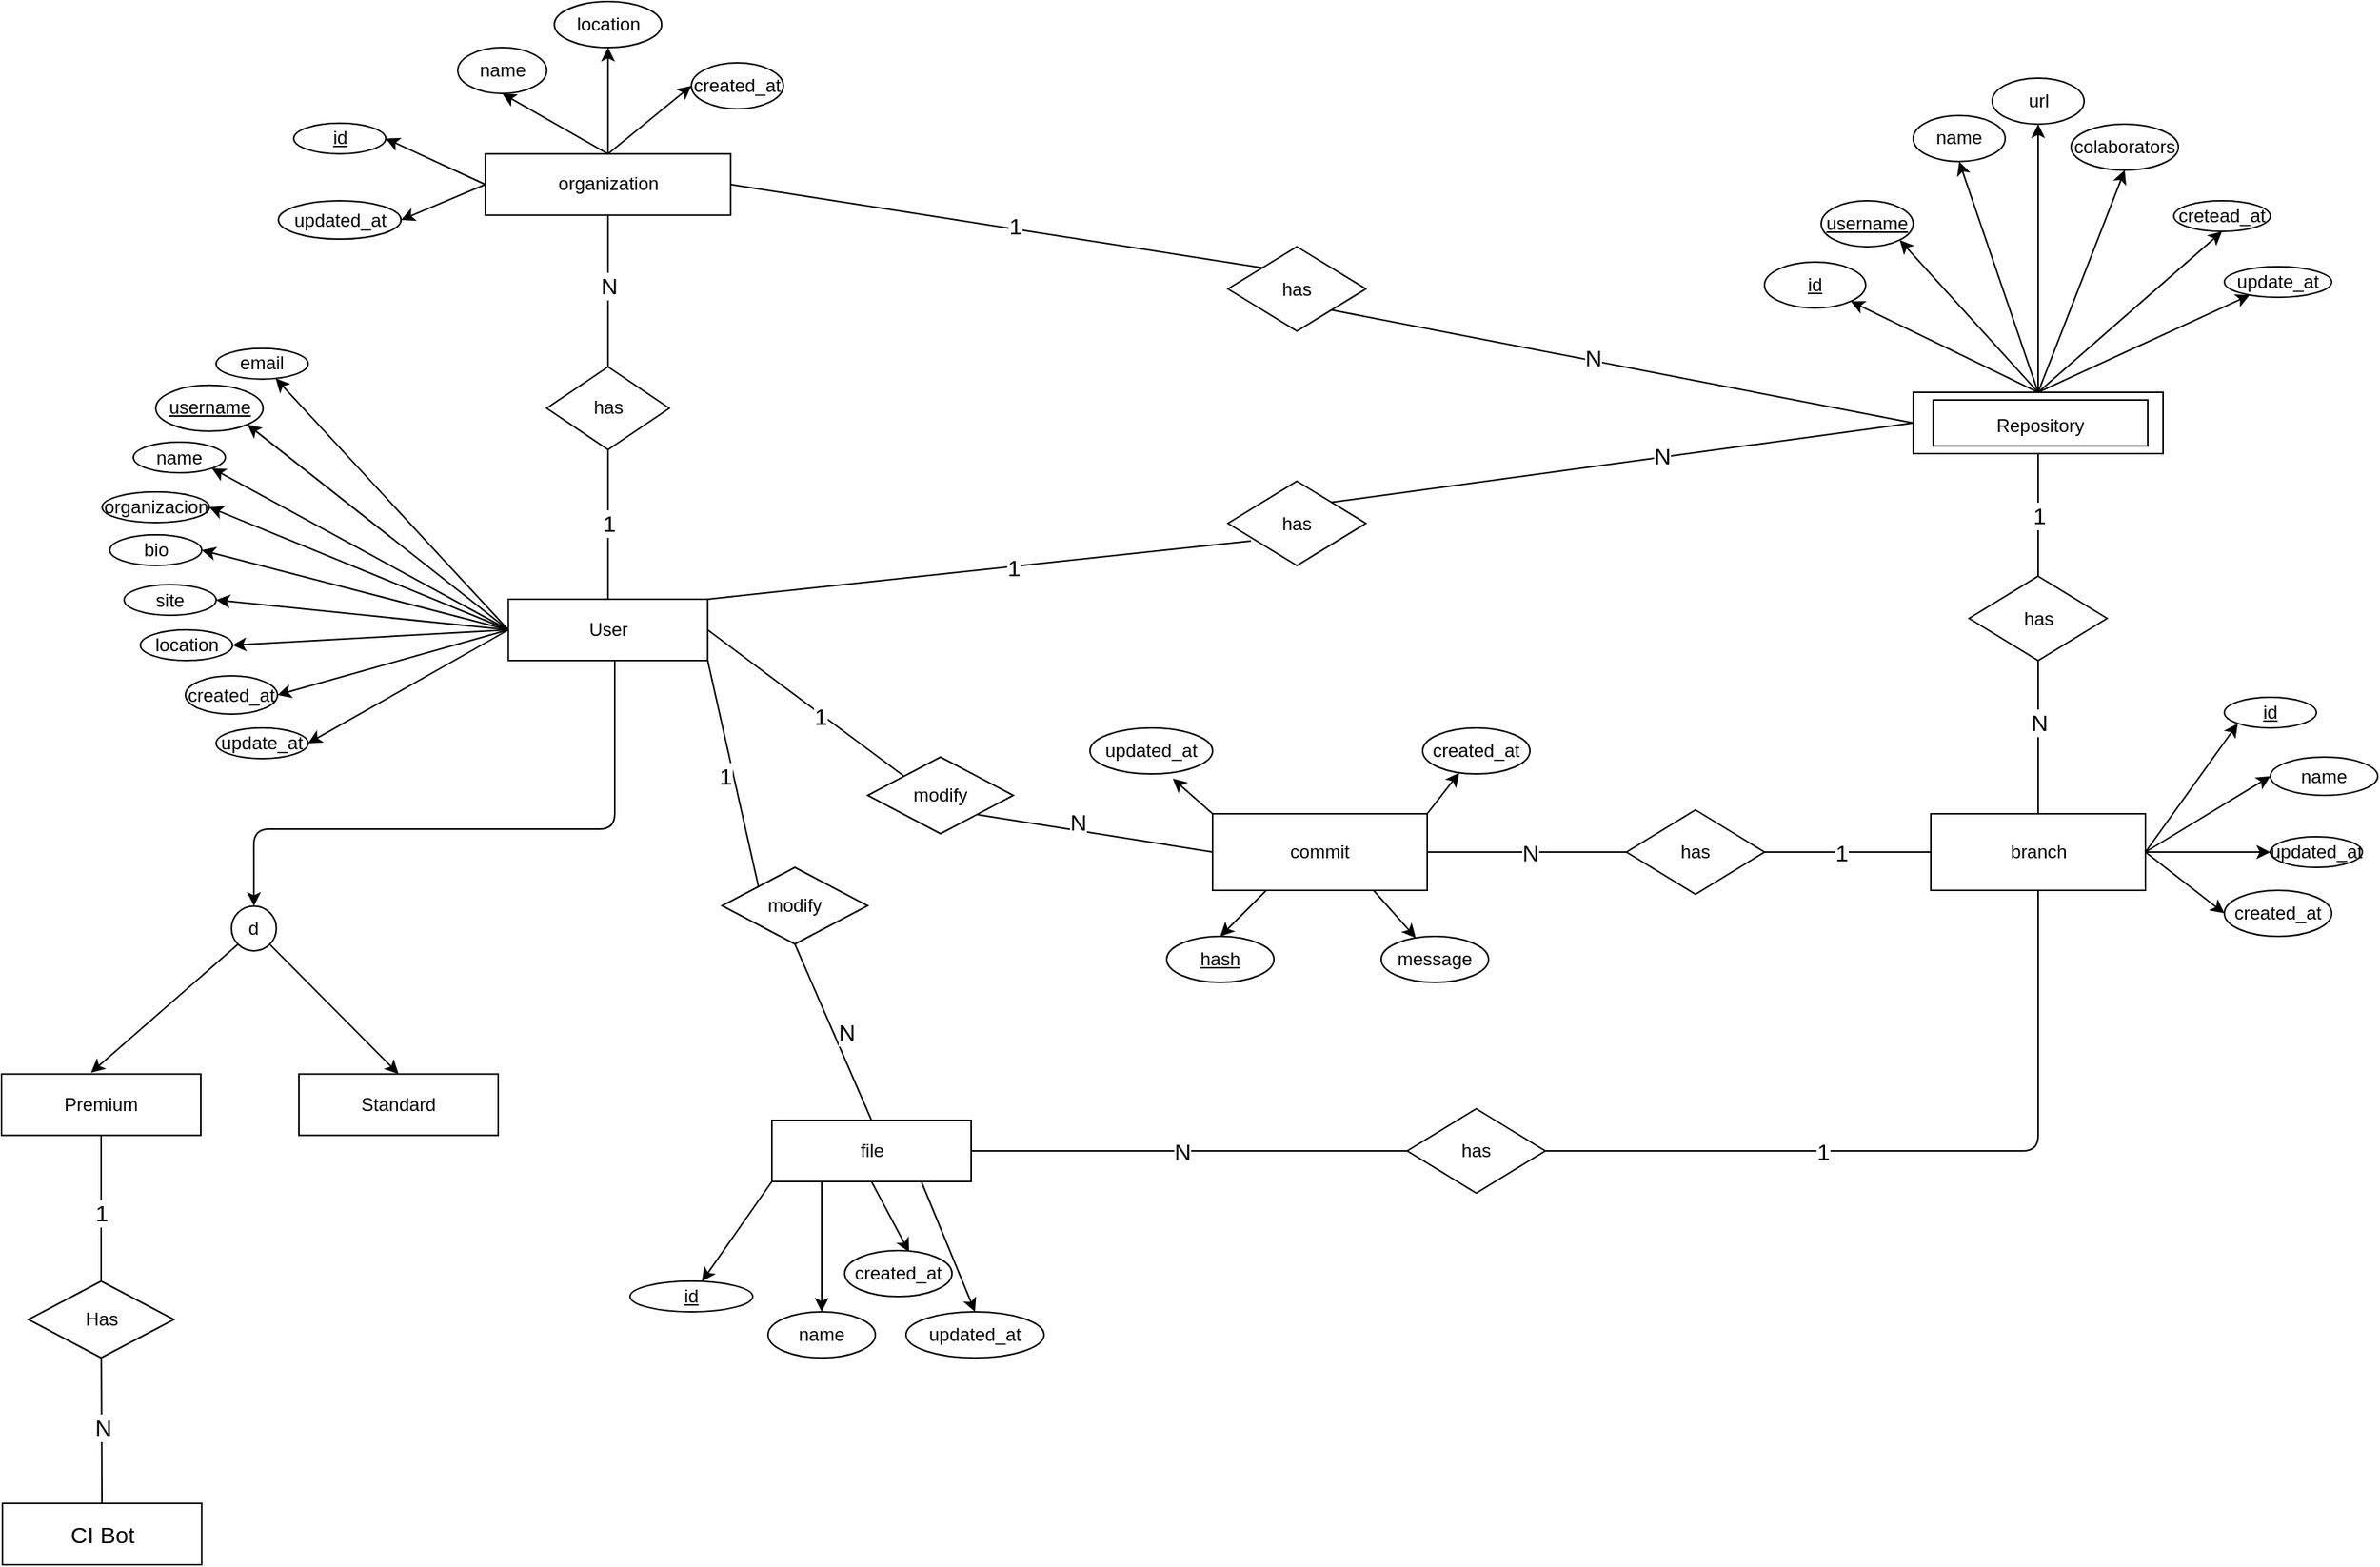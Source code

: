 <mxfile version="14.7.7" type="github">
  <diagram id="TYsEaEMNFWNOag3v1iif" name="Page-1">
    <mxGraphModel dx="2249" dy="811" grid="1" gridSize="10" guides="1" tooltips="1" connect="1" arrows="1" fold="1" page="1" pageScale="1" pageWidth="827" pageHeight="1169" math="0" shadow="0">
      <root>
        <mxCell id="0" />
        <mxCell id="1" parent="0" />
        <mxCell id="ldGf9XZsLyRZcBgSeUy8-18" style="edgeStyle=none;rounded=0;orthogonalLoop=1;jettySize=auto;html=1;exitX=0;exitY=0.5;exitDx=0;exitDy=0;entryX=1;entryY=1;entryDx=0;entryDy=0;" parent="1" source="ldGf9XZsLyRZcBgSeUy8-1" target="ldGf9XZsLyRZcBgSeUy8-11" edge="1">
          <mxGeometry relative="1" as="geometry" />
        </mxCell>
        <mxCell id="ldGf9XZsLyRZcBgSeUy8-19" style="edgeStyle=none;rounded=0;orthogonalLoop=1;jettySize=auto;html=1;exitX=0;exitY=0.5;exitDx=0;exitDy=0;entryX=1;entryY=0.5;entryDx=0;entryDy=0;" parent="1" source="ldGf9XZsLyRZcBgSeUy8-1" target="ldGf9XZsLyRZcBgSeUy8-15" edge="1">
          <mxGeometry relative="1" as="geometry" />
        </mxCell>
        <mxCell id="ldGf9XZsLyRZcBgSeUy8-20" style="edgeStyle=none;rounded=0;orthogonalLoop=1;jettySize=auto;html=1;exitX=0;exitY=0.5;exitDx=0;exitDy=0;entryX=1;entryY=0.5;entryDx=0;entryDy=0;" parent="1" source="ldGf9XZsLyRZcBgSeUy8-1" target="ldGf9XZsLyRZcBgSeUy8-13" edge="1">
          <mxGeometry relative="1" as="geometry" />
        </mxCell>
        <mxCell id="ldGf9XZsLyRZcBgSeUy8-21" style="edgeStyle=none;rounded=0;orthogonalLoop=1;jettySize=auto;html=1;exitX=0;exitY=0.5;exitDx=0;exitDy=0;entryX=1;entryY=0.5;entryDx=0;entryDy=0;" parent="1" source="ldGf9XZsLyRZcBgSeUy8-1" target="ldGf9XZsLyRZcBgSeUy8-10" edge="1">
          <mxGeometry relative="1" as="geometry">
            <mxPoint x="380.62" y="459" as="targetPoint" />
          </mxGeometry>
        </mxCell>
        <mxCell id="ldGf9XZsLyRZcBgSeUy8-22" style="edgeStyle=none;rounded=0;orthogonalLoop=1;jettySize=auto;html=1;exitX=0;exitY=0.5;exitDx=0;exitDy=0;entryX=1;entryY=0.5;entryDx=0;entryDy=0;" parent="1" source="ldGf9XZsLyRZcBgSeUy8-1" target="ldGf9XZsLyRZcBgSeUy8-16" edge="1">
          <mxGeometry relative="1" as="geometry" />
        </mxCell>
        <mxCell id="ldGf9XZsLyRZcBgSeUy8-30" style="edgeStyle=none;rounded=0;orthogonalLoop=1;jettySize=auto;html=1;exitX=0;exitY=0.5;exitDx=0;exitDy=0;" parent="1" source="ldGf9XZsLyRZcBgSeUy8-1" target="ldGf9XZsLyRZcBgSeUy8-12" edge="1">
          <mxGeometry relative="1" as="geometry" />
        </mxCell>
        <mxCell id="ldGf9XZsLyRZcBgSeUy8-31" style="edgeStyle=none;rounded=0;orthogonalLoop=1;jettySize=auto;html=1;exitX=0;exitY=0.5;exitDx=0;exitDy=0;entryX=1;entryY=0.5;entryDx=0;entryDy=0;" parent="1" source="ldGf9XZsLyRZcBgSeUy8-1" target="ldGf9XZsLyRZcBgSeUy8-14" edge="1">
          <mxGeometry relative="1" as="geometry" />
        </mxCell>
        <mxCell id="ldGf9XZsLyRZcBgSeUy8-32" style="edgeStyle=none;rounded=0;orthogonalLoop=1;jettySize=auto;html=1;exitX=0;exitY=0.5;exitDx=0;exitDy=0;entryX=1;entryY=0.5;entryDx=0;entryDy=0;" parent="1" source="ldGf9XZsLyRZcBgSeUy8-1" target="ldGf9XZsLyRZcBgSeUy8-17" edge="1">
          <mxGeometry relative="1" as="geometry" />
        </mxCell>
        <mxCell id="Y7WxunnAGhrs0RHYik_--10" style="rounded=0;orthogonalLoop=1;jettySize=auto;html=1;exitX=0;exitY=0.5;exitDx=0;exitDy=0;entryX=1;entryY=1;entryDx=0;entryDy=0;" parent="1" source="ldGf9XZsLyRZcBgSeUy8-1" target="ldGf9XZsLyRZcBgSeUy8-2" edge="1">
          <mxGeometry relative="1" as="geometry" />
        </mxCell>
        <mxCell id="EZ2-l9n4eVcmhHuR-73A-8" style="edgeStyle=orthogonalEdgeStyle;rounded=1;orthogonalLoop=1;jettySize=auto;html=1;entryX=0.5;entryY=0;entryDx=0;entryDy=0;" edge="1" parent="1" source="ldGf9XZsLyRZcBgSeUy8-1" target="EZ2-l9n4eVcmhHuR-73A-7">
          <mxGeometry relative="1" as="geometry">
            <Array as="points">
              <mxPoint x="160" y="550" />
              <mxPoint x="-75" y="550" />
            </Array>
          </mxGeometry>
        </mxCell>
        <mxCell id="ldGf9XZsLyRZcBgSeUy8-1" value="User" style="whiteSpace=wrap;html=1;align=center;" parent="1" vertex="1">
          <mxGeometry x="90.62" y="400" width="130" height="40" as="geometry" />
        </mxCell>
        <mxCell id="ldGf9XZsLyRZcBgSeUy8-2" value="username" style="ellipse;whiteSpace=wrap;html=1;align=center;fontStyle=4;" parent="1" vertex="1">
          <mxGeometry x="-139.38" y="260.38" width="70" height="30" as="geometry" />
        </mxCell>
        <mxCell id="ldGf9XZsLyRZcBgSeUy8-10" value="site" style="ellipse;whiteSpace=wrap;html=1;align=center;" parent="1" vertex="1">
          <mxGeometry x="-160" y="390.5" width="60" height="20" as="geometry" />
        </mxCell>
        <mxCell id="ldGf9XZsLyRZcBgSeUy8-11" value="name" style="ellipse;whiteSpace=wrap;html=1;align=center;" parent="1" vertex="1">
          <mxGeometry x="-154" y="297.5" width="60" height="20" as="geometry" />
        </mxCell>
        <mxCell id="ldGf9XZsLyRZcBgSeUy8-12" value="email" style="ellipse;whiteSpace=wrap;html=1;align=center;" parent="1" vertex="1">
          <mxGeometry x="-100" y="236.38" width="60" height="20" as="geometry" />
        </mxCell>
        <mxCell id="ldGf9XZsLyRZcBgSeUy8-13" value="bio" style="ellipse;whiteSpace=wrap;html=1;align=center;" parent="1" vertex="1">
          <mxGeometry x="-169.38" y="358" width="60" height="20" as="geometry" />
        </mxCell>
        <mxCell id="ldGf9XZsLyRZcBgSeUy8-14" value="created_at" style="ellipse;whiteSpace=wrap;html=1;align=center;" parent="1" vertex="1">
          <mxGeometry x="-120" y="450" width="60" height="25" as="geometry" />
        </mxCell>
        <mxCell id="ldGf9XZsLyRZcBgSeUy8-15" value="organizacion" style="ellipse;whiteSpace=wrap;html=1;align=center;" parent="1" vertex="1">
          <mxGeometry x="-174.38" y="330" width="70" height="20" as="geometry" />
        </mxCell>
        <mxCell id="ldGf9XZsLyRZcBgSeUy8-16" value="location" style="ellipse;whiteSpace=wrap;html=1;align=center;" parent="1" vertex="1">
          <mxGeometry x="-149.38" y="420" width="60" height="20" as="geometry" />
        </mxCell>
        <mxCell id="ldGf9XZsLyRZcBgSeUy8-17" value="update_at" style="ellipse;whiteSpace=wrap;html=1;align=center;" parent="1" vertex="1">
          <mxGeometry x="-100" y="484" width="60" height="20" as="geometry" />
        </mxCell>
        <mxCell id="EZ2-l9n4eVcmhHuR-73A-34" style="rounded=1;orthogonalLoop=1;jettySize=auto;html=1;entryX=1;entryY=0;entryDx=0;entryDy=0;fontSize=15;startArrow=none;startFill=0;endArrow=none;endFill=0;exitX=0.167;exitY=0.709;exitDx=0;exitDy=0;exitPerimeter=0;" edge="1" parent="1" source="ldGf9XZsLyRZcBgSeUy8-25" target="ldGf9XZsLyRZcBgSeUy8-1">
          <mxGeometry relative="1" as="geometry" />
        </mxCell>
        <mxCell id="EZ2-l9n4eVcmhHuR-73A-48" value="1" style="edgeLabel;html=1;align=center;verticalAlign=middle;resizable=0;points=[];fontSize=15;" vertex="1" connectable="0" parent="EZ2-l9n4eVcmhHuR-73A-34">
          <mxGeometry x="-0.126" relative="1" as="geometry">
            <mxPoint as="offset" />
          </mxGeometry>
        </mxCell>
        <mxCell id="EZ2-l9n4eVcmhHuR-73A-46" style="edgeStyle=none;rounded=1;orthogonalLoop=1;jettySize=auto;html=1;exitX=1;exitY=0;exitDx=0;exitDy=0;entryX=0;entryY=0.5;entryDx=0;entryDy=0;fontSize=15;startArrow=none;startFill=0;endArrow=none;endFill=0;" edge="1" parent="1" source="ldGf9XZsLyRZcBgSeUy8-25" target="ldGf9XZsLyRZcBgSeUy8-41">
          <mxGeometry relative="1" as="geometry" />
        </mxCell>
        <mxCell id="EZ2-l9n4eVcmhHuR-73A-47" value="N" style="edgeLabel;html=1;align=center;verticalAlign=middle;resizable=0;points=[];fontSize=15;" vertex="1" connectable="0" parent="EZ2-l9n4eVcmhHuR-73A-46">
          <mxGeometry x="0.2" y="1" relative="1" as="geometry">
            <mxPoint x="-13" y="1" as="offset" />
          </mxGeometry>
        </mxCell>
        <mxCell id="ldGf9XZsLyRZcBgSeUy8-25" value="has" style="shape=rhombus;perimeter=rhombusPerimeter;whiteSpace=wrap;html=1;align=center;" parent="1" vertex="1">
          <mxGeometry x="560" y="323" width="90" height="55" as="geometry" />
        </mxCell>
        <mxCell id="EZ2-l9n4eVcmhHuR-73A-33" style="rounded=1;orthogonalLoop=1;jettySize=auto;html=1;entryX=1;entryY=1;entryDx=0;entryDy=0;fontSize=15;startArrow=none;startFill=0;endArrow=none;endFill=0;exitX=0;exitY=0;exitDx=0;exitDy=0;" edge="1" parent="1" source="ldGf9XZsLyRZcBgSeUy8-39" target="ldGf9XZsLyRZcBgSeUy8-1">
          <mxGeometry relative="1" as="geometry" />
        </mxCell>
        <mxCell id="EZ2-l9n4eVcmhHuR-73A-57" value="1" style="edgeLabel;html=1;align=center;verticalAlign=middle;resizable=0;points=[];fontSize=15;" vertex="1" connectable="0" parent="EZ2-l9n4eVcmhHuR-73A-33">
          <mxGeometry x="-0.208" relative="1" as="geometry">
            <mxPoint x="-9" y="-14" as="offset" />
          </mxGeometry>
        </mxCell>
        <mxCell id="EZ2-l9n4eVcmhHuR-73A-35" style="edgeStyle=none;rounded=1;orthogonalLoop=1;jettySize=auto;html=1;exitX=1;exitY=1;exitDx=0;exitDy=0;entryX=0;entryY=0.5;entryDx=0;entryDy=0;fontSize=15;startArrow=none;startFill=0;endArrow=none;endFill=0;" edge="1" parent="1" source="EZ2-l9n4eVcmhHuR-73A-64" target="ldGf9XZsLyRZcBgSeUy8-68">
          <mxGeometry relative="1" as="geometry" />
        </mxCell>
        <mxCell id="EZ2-l9n4eVcmhHuR-73A-54" value="N" style="edgeLabel;html=1;align=center;verticalAlign=middle;resizable=0;points=[];fontSize=15;" vertex="1" connectable="0" parent="EZ2-l9n4eVcmhHuR-73A-35">
          <mxGeometry x="0.257" y="-1" relative="1" as="geometry">
            <mxPoint x="-31" y="-12" as="offset" />
          </mxGeometry>
        </mxCell>
        <mxCell id="ldGf9XZsLyRZcBgSeUy8-39" value="modify" style="shape=rhombus;perimeter=rhombusPerimeter;whiteSpace=wrap;html=1;align=center;" parent="1" vertex="1">
          <mxGeometry x="230" y="575" width="95" height="50" as="geometry" />
        </mxCell>
        <mxCell id="ldGf9XZsLyRZcBgSeUy8-50" style="edgeStyle=none;rounded=0;orthogonalLoop=1;jettySize=auto;html=1;entryX=1;entryY=1;entryDx=0;entryDy=0;exitX=0.5;exitY=0;exitDx=0;exitDy=0;" parent="1" source="ldGf9XZsLyRZcBgSeUy8-41" target="ldGf9XZsLyRZcBgSeUy8-49" edge="1">
          <mxGeometry relative="1" as="geometry">
            <mxPoint x="1060" y="250" as="sourcePoint" />
            <mxPoint x="917" y="216" as="targetPoint" />
          </mxGeometry>
        </mxCell>
        <mxCell id="ldGf9XZsLyRZcBgSeUy8-51" style="edgeStyle=none;rounded=0;orthogonalLoop=1;jettySize=auto;html=1;exitX=0.5;exitY=0;exitDx=0;exitDy=0;entryX=0.5;entryY=1;entryDx=0;entryDy=0;" parent="1" source="ldGf9XZsLyRZcBgSeUy8-41" target="ldGf9XZsLyRZcBgSeUy8-47" edge="1">
          <mxGeometry relative="1" as="geometry" />
        </mxCell>
        <mxCell id="ldGf9XZsLyRZcBgSeUy8-52" style="edgeStyle=none;rounded=0;orthogonalLoop=1;jettySize=auto;html=1;entryX=0.5;entryY=1;entryDx=0;entryDy=0;exitX=0.5;exitY=0;exitDx=0;exitDy=0;" parent="1" source="ldGf9XZsLyRZcBgSeUy8-41" target="ldGf9XZsLyRZcBgSeUy8-46" edge="1">
          <mxGeometry relative="1" as="geometry">
            <mxPoint x="1070" y="196" as="targetPoint" />
          </mxGeometry>
        </mxCell>
        <mxCell id="ldGf9XZsLyRZcBgSeUy8-53" style="edgeStyle=none;rounded=0;orthogonalLoop=1;jettySize=auto;html=1;entryX=0.5;entryY=1;entryDx=0;entryDy=0;exitX=0.5;exitY=0;exitDx=0;exitDy=0;" parent="1" source="ldGf9XZsLyRZcBgSeUy8-41" target="ldGf9XZsLyRZcBgSeUy8-45" edge="1">
          <mxGeometry relative="1" as="geometry">
            <mxPoint x="1100" y="230" as="sourcePoint" />
          </mxGeometry>
        </mxCell>
        <mxCell id="ldGf9XZsLyRZcBgSeUy8-54" style="edgeStyle=none;rounded=0;orthogonalLoop=1;jettySize=auto;html=1;exitX=0.5;exitY=0;exitDx=0;exitDy=0;entryX=0.5;entryY=1;entryDx=0;entryDy=0;" parent="1" source="ldGf9XZsLyRZcBgSeUy8-41" target="ldGf9XZsLyRZcBgSeUy8-44" edge="1">
          <mxGeometry relative="1" as="geometry" />
        </mxCell>
        <mxCell id="ldGf9XZsLyRZcBgSeUy8-55" style="edgeStyle=none;rounded=0;orthogonalLoop=1;jettySize=auto;html=1;exitX=0.5;exitY=0;exitDx=0;exitDy=0;" parent="1" source="ldGf9XZsLyRZcBgSeUy8-41" target="ldGf9XZsLyRZcBgSeUy8-43" edge="1">
          <mxGeometry relative="1" as="geometry" />
        </mxCell>
        <mxCell id="ldGf9XZsLyRZcBgSeUy8-43" value="update_at" style="ellipse;whiteSpace=wrap;html=1;align=center;" parent="1" vertex="1">
          <mxGeometry x="1210" y="183" width="70" height="20" as="geometry" />
        </mxCell>
        <mxCell id="ldGf9XZsLyRZcBgSeUy8-44" value="cretead_at" style="ellipse;whiteSpace=wrap;html=1;align=center;" parent="1" vertex="1">
          <mxGeometry x="1177" y="140" width="63" height="20" as="geometry" />
        </mxCell>
        <mxCell id="ldGf9XZsLyRZcBgSeUy8-45" value="colaborators" style="ellipse;whiteSpace=wrap;html=1;align=center;" parent="1" vertex="1">
          <mxGeometry x="1110" y="90" width="70" height="30" as="geometry" />
        </mxCell>
        <mxCell id="ldGf9XZsLyRZcBgSeUy8-46" value="url" style="ellipse;whiteSpace=wrap;html=1;align=center;" parent="1" vertex="1">
          <mxGeometry x="1058.5" y="60" width="60" height="30" as="geometry" />
        </mxCell>
        <mxCell id="ldGf9XZsLyRZcBgSeUy8-47" value="name" style="ellipse;whiteSpace=wrap;html=1;align=center;" parent="1" vertex="1">
          <mxGeometry x="1007" y="84.38" width="60" height="30" as="geometry" />
        </mxCell>
        <mxCell id="ldGf9XZsLyRZcBgSeUy8-49" value="id" style="ellipse;whiteSpace=wrap;html=1;align=center;fontStyle=4;" parent="1" vertex="1">
          <mxGeometry x="910" y="180" width="66" height="30" as="geometry" />
        </mxCell>
        <mxCell id="ldGf9XZsLyRZcBgSeUy8-62" style="edgeStyle=none;rounded=0;orthogonalLoop=1;jettySize=auto;html=1;exitX=0;exitY=1;exitDx=0;exitDy=0;" parent="1" source="ldGf9XZsLyRZcBgSeUy8-56" target="ldGf9XZsLyRZcBgSeUy8-61" edge="1">
          <mxGeometry relative="1" as="geometry" />
        </mxCell>
        <mxCell id="ldGf9XZsLyRZcBgSeUy8-63" style="edgeStyle=none;rounded=0;orthogonalLoop=1;jettySize=auto;html=1;exitX=0.25;exitY=1;exitDx=0;exitDy=0;entryX=0.5;entryY=0;entryDx=0;entryDy=0;" parent="1" source="ldGf9XZsLyRZcBgSeUy8-56" target="ldGf9XZsLyRZcBgSeUy8-59" edge="1">
          <mxGeometry relative="1" as="geometry" />
        </mxCell>
        <mxCell id="ldGf9XZsLyRZcBgSeUy8-64" style="edgeStyle=none;rounded=0;orthogonalLoop=1;jettySize=auto;html=1;exitX=0.5;exitY=1;exitDx=0;exitDy=0;entryX=0.6;entryY=0.033;entryDx=0;entryDy=0;entryPerimeter=0;" parent="1" source="ldGf9XZsLyRZcBgSeUy8-56" target="ldGf9XZsLyRZcBgSeUy8-58" edge="1">
          <mxGeometry relative="1" as="geometry" />
        </mxCell>
        <mxCell id="ldGf9XZsLyRZcBgSeUy8-65" style="edgeStyle=none;rounded=0;orthogonalLoop=1;jettySize=auto;html=1;exitX=0.75;exitY=1;exitDx=0;exitDy=0;entryX=0.5;entryY=0;entryDx=0;entryDy=0;" parent="1" source="ldGf9XZsLyRZcBgSeUy8-56" target="ldGf9XZsLyRZcBgSeUy8-57" edge="1">
          <mxGeometry relative="1" as="geometry" />
        </mxCell>
        <mxCell id="EZ2-l9n4eVcmhHuR-73A-3" style="edgeStyle=orthogonalEdgeStyle;rounded=1;orthogonalLoop=1;jettySize=auto;html=1;exitX=1;exitY=0.5;exitDx=0;exitDy=0;entryX=0;entryY=0.5;entryDx=0;entryDy=0;endArrow=none;endFill=0;" edge="1" parent="1" source="ldGf9XZsLyRZcBgSeUy8-56" target="EZ2-l9n4eVcmhHuR-73A-1">
          <mxGeometry relative="1" as="geometry" />
        </mxCell>
        <mxCell id="EZ2-l9n4eVcmhHuR-73A-60" value="N" style="edgeLabel;html=1;align=center;verticalAlign=middle;resizable=0;points=[];fontSize=15;" vertex="1" connectable="0" parent="EZ2-l9n4eVcmhHuR-73A-3">
          <mxGeometry x="-0.083" relative="1" as="geometry">
            <mxPoint x="7" as="offset" />
          </mxGeometry>
        </mxCell>
        <mxCell id="ldGf9XZsLyRZcBgSeUy8-56" value="file " style="whiteSpace=wrap;html=1;align=center;" parent="1" vertex="1">
          <mxGeometry x="262.5" y="740" width="130" height="40" as="geometry" />
        </mxCell>
        <mxCell id="ldGf9XZsLyRZcBgSeUy8-57" value="updated_at" style="ellipse;whiteSpace=wrap;html=1;align=center;" parent="1" vertex="1">
          <mxGeometry x="350" y="865" width="90" height="30" as="geometry" />
        </mxCell>
        <mxCell id="ldGf9XZsLyRZcBgSeUy8-58" value="created_at" style="ellipse;whiteSpace=wrap;html=1;align=center;" parent="1" vertex="1">
          <mxGeometry x="310" y="825" width="70" height="30" as="geometry" />
        </mxCell>
        <mxCell id="ldGf9XZsLyRZcBgSeUy8-59" value="name" style="ellipse;whiteSpace=wrap;html=1;align=center;" parent="1" vertex="1">
          <mxGeometry x="260" y="865" width="70" height="30" as="geometry" />
        </mxCell>
        <mxCell id="ldGf9XZsLyRZcBgSeUy8-61" value="id" style="ellipse;whiteSpace=wrap;html=1;align=center;fontStyle=4;" parent="1" vertex="1">
          <mxGeometry x="170" y="845" width="80" height="20" as="geometry" />
        </mxCell>
        <mxCell id="ldGf9XZsLyRZcBgSeUy8-67" value="" style="endArrow=none;html=1;rounded=0;entryX=0.5;entryY=0;entryDx=0;entryDy=0;exitX=0.5;exitY=1;exitDx=0;exitDy=0;" parent="1" edge="1" target="ldGf9XZsLyRZcBgSeUy8-56" source="ldGf9XZsLyRZcBgSeUy8-39">
          <mxGeometry relative="1" as="geometry">
            <mxPoint x="334.5" y="585" as="sourcePoint" />
            <mxPoint x="334.5" y="725" as="targetPoint" />
          </mxGeometry>
        </mxCell>
        <mxCell id="EZ2-l9n4eVcmhHuR-73A-56" value="N" style="edgeLabel;html=1;align=center;verticalAlign=middle;resizable=0;points=[];fontSize=15;" vertex="1" connectable="0" parent="ldGf9XZsLyRZcBgSeUy8-67">
          <mxGeometry x="0.32" y="1" relative="1" as="geometry">
            <mxPoint x="-1" y="-19" as="offset" />
          </mxGeometry>
        </mxCell>
        <mxCell id="ldGf9XZsLyRZcBgSeUy8-74" style="edgeStyle=none;rounded=0;orthogonalLoop=1;jettySize=auto;html=1;exitX=0.25;exitY=1;exitDx=0;exitDy=0;entryX=0.5;entryY=0;entryDx=0;entryDy=0;" parent="1" source="ldGf9XZsLyRZcBgSeUy8-68" target="ldGf9XZsLyRZcBgSeUy8-69" edge="1">
          <mxGeometry relative="1" as="geometry" />
        </mxCell>
        <mxCell id="ldGf9XZsLyRZcBgSeUy8-75" style="edgeStyle=none;rounded=0;orthogonalLoop=1;jettySize=auto;html=1;exitX=0.75;exitY=1;exitDx=0;exitDy=0;" parent="1" source="ldGf9XZsLyRZcBgSeUy8-68" target="ldGf9XZsLyRZcBgSeUy8-73" edge="1">
          <mxGeometry relative="1" as="geometry" />
        </mxCell>
        <mxCell id="ldGf9XZsLyRZcBgSeUy8-76" style="edgeStyle=none;rounded=0;orthogonalLoop=1;jettySize=auto;html=1;exitX=1;exitY=0;exitDx=0;exitDy=0;" parent="1" source="ldGf9XZsLyRZcBgSeUy8-68" target="ldGf9XZsLyRZcBgSeUy8-72" edge="1">
          <mxGeometry relative="1" as="geometry" />
        </mxCell>
        <mxCell id="ldGf9XZsLyRZcBgSeUy8-77" style="edgeStyle=none;rounded=0;orthogonalLoop=1;jettySize=auto;html=1;exitX=0;exitY=0;exitDx=0;exitDy=0;entryX=0.675;entryY=1.1;entryDx=0;entryDy=0;entryPerimeter=0;" parent="1" source="ldGf9XZsLyRZcBgSeUy8-68" target="ldGf9XZsLyRZcBgSeUy8-71" edge="1">
          <mxGeometry relative="1" as="geometry" />
        </mxCell>
        <mxCell id="ldGf9XZsLyRZcBgSeUy8-68" value="commit" style="whiteSpace=wrap;html=1;align=center;" parent="1" vertex="1">
          <mxGeometry x="550" y="540" width="140" height="50" as="geometry" />
        </mxCell>
        <mxCell id="ldGf9XZsLyRZcBgSeUy8-69" value="hash" style="ellipse;whiteSpace=wrap;html=1;align=center;fontStyle=4;" parent="1" vertex="1">
          <mxGeometry x="520" y="620" width="70" height="30" as="geometry" />
        </mxCell>
        <mxCell id="ldGf9XZsLyRZcBgSeUy8-71" value="updated_at" style="ellipse;whiteSpace=wrap;html=1;align=center;" parent="1" vertex="1">
          <mxGeometry x="470" y="484" width="80" height="30" as="geometry" />
        </mxCell>
        <mxCell id="ldGf9XZsLyRZcBgSeUy8-72" value="created_at" style="ellipse;whiteSpace=wrap;html=1;align=center;" parent="1" vertex="1">
          <mxGeometry x="687" y="484" width="70" height="30" as="geometry" />
        </mxCell>
        <mxCell id="ldGf9XZsLyRZcBgSeUy8-73" value="message" style="ellipse;whiteSpace=wrap;html=1;align=center;" parent="1" vertex="1">
          <mxGeometry x="660" y="620" width="70" height="30" as="geometry" />
        </mxCell>
        <mxCell id="ldGf9XZsLyRZcBgSeUy8-80" style="edgeStyle=none;rounded=0;orthogonalLoop=1;jettySize=auto;html=1;entryX=0.5;entryY=0;entryDx=0;entryDy=0;" parent="1" source="ldGf9XZsLyRZcBgSeUy8-68" target="ldGf9XZsLyRZcBgSeUy8-68" edge="1">
          <mxGeometry relative="1" as="geometry" />
        </mxCell>
        <mxCell id="ldGf9XZsLyRZcBgSeUy8-81" value="has" style="shape=rhombus;perimeter=rhombusPerimeter;whiteSpace=wrap;html=1;align=center;" parent="1" vertex="1">
          <mxGeometry x="820" y="537.5" width="90" height="55" as="geometry" />
        </mxCell>
        <mxCell id="ldGf9XZsLyRZcBgSeUy8-86" style="edgeStyle=none;rounded=0;orthogonalLoop=1;jettySize=auto;html=1;exitX=0;exitY=0.5;exitDx=0;exitDy=0;entryX=1;entryY=0.5;entryDx=0;entryDy=0;" parent="1" source="ldGf9XZsLyRZcBgSeUy8-82" target="ldGf9XZsLyRZcBgSeUy8-83" edge="1">
          <mxGeometry relative="1" as="geometry" />
        </mxCell>
        <mxCell id="ldGf9XZsLyRZcBgSeUy8-87" style="edgeStyle=none;rounded=0;orthogonalLoop=1;jettySize=auto;html=1;exitX=0.5;exitY=0;exitDx=0;exitDy=0;entryX=0.5;entryY=1;entryDx=0;entryDy=0;" parent="1" source="ldGf9XZsLyRZcBgSeUy8-82" target="ldGf9XZsLyRZcBgSeUy8-84" edge="1">
          <mxGeometry relative="1" as="geometry" />
        </mxCell>
        <mxCell id="ldGf9XZsLyRZcBgSeUy8-88" style="edgeStyle=none;rounded=0;orthogonalLoop=1;jettySize=auto;html=1;exitX=0.5;exitY=0;exitDx=0;exitDy=0;" parent="1" source="ldGf9XZsLyRZcBgSeUy8-82" target="ldGf9XZsLyRZcBgSeUy8-85" edge="1">
          <mxGeometry relative="1" as="geometry" />
        </mxCell>
        <mxCell id="ldGf9XZsLyRZcBgSeUy8-90" style="edgeStyle=none;rounded=0;orthogonalLoop=1;jettySize=auto;html=1;exitX=0.5;exitY=0;exitDx=0;exitDy=0;entryX=0;entryY=0.5;entryDx=0;entryDy=0;" parent="1" source="ldGf9XZsLyRZcBgSeUy8-82" target="ldGf9XZsLyRZcBgSeUy8-89" edge="1">
          <mxGeometry relative="1" as="geometry">
            <mxPoint x="310.62" y="89.38" as="targetPoint" />
          </mxGeometry>
        </mxCell>
        <mxCell id="ldGf9XZsLyRZcBgSeUy8-92" style="edgeStyle=none;rounded=0;orthogonalLoop=1;jettySize=auto;html=1;exitX=0;exitY=0.5;exitDx=0;exitDy=0;entryX=1;entryY=0.5;entryDx=0;entryDy=0;" parent="1" source="ldGf9XZsLyRZcBgSeUy8-82" target="ldGf9XZsLyRZcBgSeUy8-91" edge="1">
          <mxGeometry relative="1" as="geometry">
            <mxPoint x="40.62" y="121.88" as="targetPoint" />
          </mxGeometry>
        </mxCell>
        <mxCell id="ldGf9XZsLyRZcBgSeUy8-82" value="organization" style="whiteSpace=wrap;html=1;align=center;" parent="1" vertex="1">
          <mxGeometry x="75.62" y="109.38" width="160" height="40" as="geometry" />
        </mxCell>
        <mxCell id="ldGf9XZsLyRZcBgSeUy8-83" value="id" style="ellipse;whiteSpace=wrap;html=1;align=center;fontStyle=4;" parent="1" vertex="1">
          <mxGeometry x="-49.38" y="89.38" width="60" height="20" as="geometry" />
        </mxCell>
        <mxCell id="ldGf9XZsLyRZcBgSeUy8-84" value="name" style="ellipse;whiteSpace=wrap;html=1;align=center;" parent="1" vertex="1">
          <mxGeometry x="57.62" y="40.0" width="58" height="30" as="geometry" />
        </mxCell>
        <mxCell id="ldGf9XZsLyRZcBgSeUy8-85" value="location" style="ellipse;whiteSpace=wrap;html=1;align=center;" parent="1" vertex="1">
          <mxGeometry x="120.62" y="10.0" width="70" height="30" as="geometry" />
        </mxCell>
        <mxCell id="ldGf9XZsLyRZcBgSeUy8-89" value="created_at" style="ellipse;whiteSpace=wrap;html=1;align=center;" parent="1" vertex="1">
          <mxGeometry x="210" y="50.0" width="60" height="30" as="geometry" />
        </mxCell>
        <mxCell id="ldGf9XZsLyRZcBgSeUy8-91" value="updated_at" style="ellipse;whiteSpace=wrap;html=1;align=center;" parent="1" vertex="1">
          <mxGeometry x="-59.38" y="140" width="80" height="25" as="geometry" />
        </mxCell>
        <mxCell id="ldGf9XZsLyRZcBgSeUy8-97" style="edgeStyle=none;rounded=0;orthogonalLoop=1;jettySize=auto;html=1;exitX=1;exitY=0.5;exitDx=0;exitDy=0;entryX=0;entryY=1;entryDx=0;entryDy=0;" parent="1" source="ldGf9XZsLyRZcBgSeUy8-94" target="ldGf9XZsLyRZcBgSeUy8-95" edge="1">
          <mxGeometry relative="1" as="geometry" />
        </mxCell>
        <mxCell id="ldGf9XZsLyRZcBgSeUy8-98" style="edgeStyle=none;rounded=0;orthogonalLoop=1;jettySize=auto;html=1;exitX=1;exitY=0.5;exitDx=0;exitDy=0;entryX=0;entryY=0.5;entryDx=0;entryDy=0;" parent="1" source="ldGf9XZsLyRZcBgSeUy8-94" target="ldGf9XZsLyRZcBgSeUy8-96" edge="1">
          <mxGeometry relative="1" as="geometry" />
        </mxCell>
        <mxCell id="ldGf9XZsLyRZcBgSeUy8-100" style="edgeStyle=none;rounded=0;orthogonalLoop=1;jettySize=auto;html=1;exitX=1;exitY=0.5;exitDx=0;exitDy=0;entryX=0;entryY=0.5;entryDx=0;entryDy=0;" parent="1" source="ldGf9XZsLyRZcBgSeUy8-94" target="ldGf9XZsLyRZcBgSeUy8-99" edge="1">
          <mxGeometry relative="1" as="geometry" />
        </mxCell>
        <mxCell id="ldGf9XZsLyRZcBgSeUy8-102" style="edgeStyle=none;rounded=0;orthogonalLoop=1;jettySize=auto;html=1;exitX=1;exitY=0.5;exitDx=0;exitDy=0;entryX=0;entryY=0.5;entryDx=0;entryDy=0;" parent="1" source="ldGf9XZsLyRZcBgSeUy8-94" target="ldGf9XZsLyRZcBgSeUy8-101" edge="1">
          <mxGeometry relative="1" as="geometry" />
        </mxCell>
        <mxCell id="EZ2-l9n4eVcmhHuR-73A-2" style="edgeStyle=orthogonalEdgeStyle;orthogonalLoop=1;jettySize=auto;html=1;exitX=0.5;exitY=1;exitDx=0;exitDy=0;entryX=1;entryY=0.5;entryDx=0;entryDy=0;rounded=1;endArrow=none;endFill=0;" edge="1" parent="1" source="ldGf9XZsLyRZcBgSeUy8-94" target="EZ2-l9n4eVcmhHuR-73A-1">
          <mxGeometry relative="1" as="geometry" />
        </mxCell>
        <mxCell id="EZ2-l9n4eVcmhHuR-73A-61" value="1" style="edgeLabel;html=1;align=center;verticalAlign=middle;resizable=0;points=[];fontSize=15;" vertex="1" connectable="0" parent="EZ2-l9n4eVcmhHuR-73A-2">
          <mxGeometry x="0.552" y="-2" relative="1" as="geometry">
            <mxPoint x="71" y="2" as="offset" />
          </mxGeometry>
        </mxCell>
        <mxCell id="EZ2-l9n4eVcmhHuR-73A-16" value="" style="edgeStyle=none;rounded=1;orthogonalLoop=1;jettySize=auto;html=1;endArrow=none;endFill=0;startArrow=none;startFill=0;" edge="1" parent="1" source="ldGf9XZsLyRZcBgSeUy8-94" target="Y7WxunnAGhrs0RHYik_--15">
          <mxGeometry relative="1" as="geometry" />
        </mxCell>
        <mxCell id="EZ2-l9n4eVcmhHuR-73A-17" value="N" style="edgeLabel;html=1;align=center;verticalAlign=middle;resizable=0;points=[];fontSize=15;" vertex="1" connectable="0" parent="EZ2-l9n4eVcmhHuR-73A-16">
          <mxGeometry x="0.441" y="-1" relative="1" as="geometry">
            <mxPoint x="-1" y="12" as="offset" />
          </mxGeometry>
        </mxCell>
        <mxCell id="ldGf9XZsLyRZcBgSeUy8-94" value="branch" style="whiteSpace=wrap;html=1;align=center;" parent="1" vertex="1">
          <mxGeometry x="1018.5" y="540" width="140" height="50" as="geometry" />
        </mxCell>
        <mxCell id="ldGf9XZsLyRZcBgSeUy8-95" value="id" style="ellipse;whiteSpace=wrap;html=1;align=center;fontStyle=4;" parent="1" vertex="1">
          <mxGeometry x="1210" y="464" width="60" height="20" as="geometry" />
        </mxCell>
        <mxCell id="ldGf9XZsLyRZcBgSeUy8-96" value="name" style="ellipse;whiteSpace=wrap;html=1;align=center;" parent="1" vertex="1">
          <mxGeometry x="1240" y="503" width="70" height="25" as="geometry" />
        </mxCell>
        <mxCell id="ldGf9XZsLyRZcBgSeUy8-99" value="updated_at" style="ellipse;whiteSpace=wrap;html=1;align=center;" parent="1" vertex="1">
          <mxGeometry x="1240" y="555" width="60" height="20" as="geometry" />
        </mxCell>
        <mxCell id="ldGf9XZsLyRZcBgSeUy8-101" value="created_at" style="ellipse;whiteSpace=wrap;html=1;align=center;" parent="1" vertex="1">
          <mxGeometry x="1210" y="590" width="70" height="30" as="geometry" />
        </mxCell>
        <mxCell id="ldGf9XZsLyRZcBgSeUy8-106" value="" style="endArrow=none;html=1;rounded=0;exitX=1;exitY=0.5;exitDx=0;exitDy=0;" parent="1" source="ldGf9XZsLyRZcBgSeUy8-68" target="ldGf9XZsLyRZcBgSeUy8-81" edge="1">
          <mxGeometry relative="1" as="geometry">
            <mxPoint x="700" y="555" as="sourcePoint" />
            <mxPoint x="631.5" y="732.5" as="targetPoint" />
          </mxGeometry>
        </mxCell>
        <mxCell id="EZ2-l9n4eVcmhHuR-73A-58" value="N" style="edgeLabel;html=1;align=center;verticalAlign=middle;resizable=0;points=[];fontSize=15;" vertex="1" connectable="0" parent="ldGf9XZsLyRZcBgSeUy8-106">
          <mxGeometry x="0.469" y="-2" relative="1" as="geometry">
            <mxPoint x="-29" y="-2" as="offset" />
          </mxGeometry>
        </mxCell>
        <mxCell id="ldGf9XZsLyRZcBgSeUy8-107" value="" style="edgeStyle=entityRelationEdgeStyle;fontSize=12;html=1;endArrow=none;endFill=0;entryX=0;entryY=0.5;entryDx=0;entryDy=0;exitX=1;exitY=0.5;exitDx=0;exitDy=0;" parent="1" source="ldGf9XZsLyRZcBgSeUy8-81" target="ldGf9XZsLyRZcBgSeUy8-94" edge="1">
          <mxGeometry width="100" height="100" relative="1" as="geometry">
            <mxPoint x="780" y="685" as="sourcePoint" />
            <mxPoint x="880" y="585" as="targetPoint" />
          </mxGeometry>
        </mxCell>
        <mxCell id="EZ2-l9n4eVcmhHuR-73A-59" value="1" style="edgeLabel;html=1;align=center;verticalAlign=middle;resizable=0;points=[];fontSize=15;" vertex="1" connectable="0" parent="ldGf9XZsLyRZcBgSeUy8-107">
          <mxGeometry x="-0.453" relative="1" as="geometry">
            <mxPoint x="20" as="offset" />
          </mxGeometry>
        </mxCell>
        <mxCell id="EZ2-l9n4eVcmhHuR-73A-42" style="edgeStyle=none;rounded=1;orthogonalLoop=1;jettySize=auto;html=1;entryX=0.5;entryY=1;entryDx=0;entryDy=0;fontSize=15;startArrow=none;startFill=0;endArrow=none;endFill=0;" edge="1" parent="1" source="Y7WxunnAGhrs0RHYik_--12" target="ldGf9XZsLyRZcBgSeUy8-82">
          <mxGeometry relative="1" as="geometry" />
        </mxCell>
        <mxCell id="EZ2-l9n4eVcmhHuR-73A-43" value="N" style="edgeLabel;html=1;align=center;verticalAlign=middle;resizable=0;points=[];fontSize=15;" vertex="1" connectable="0" parent="EZ2-l9n4eVcmhHuR-73A-42">
          <mxGeometry x="0.18" y="-1" relative="1" as="geometry">
            <mxPoint x="-1" y="5" as="offset" />
          </mxGeometry>
        </mxCell>
        <mxCell id="EZ2-l9n4eVcmhHuR-73A-44" style="edgeStyle=none;rounded=1;orthogonalLoop=1;jettySize=auto;html=1;entryX=0.5;entryY=0;entryDx=0;entryDy=0;fontSize=15;startArrow=none;startFill=0;endArrow=none;endFill=0;" edge="1" parent="1" source="Y7WxunnAGhrs0RHYik_--12" target="ldGf9XZsLyRZcBgSeUy8-1">
          <mxGeometry relative="1" as="geometry" />
        </mxCell>
        <mxCell id="EZ2-l9n4eVcmhHuR-73A-45" value="1" style="edgeLabel;html=1;align=center;verticalAlign=middle;resizable=0;points=[];fontSize=15;" vertex="1" connectable="0" parent="EZ2-l9n4eVcmhHuR-73A-44">
          <mxGeometry x="-0.35" y="-1" relative="1" as="geometry">
            <mxPoint x="1" y="16" as="offset" />
          </mxGeometry>
        </mxCell>
        <mxCell id="Y7WxunnAGhrs0RHYik_--12" value="has" style="rhombus;whiteSpace=wrap;html=1;" parent="1" vertex="1">
          <mxGeometry x="115.62" y="248.38" width="80" height="54" as="geometry" />
        </mxCell>
        <mxCell id="EZ2-l9n4eVcmhHuR-73A-14" style="edgeStyle=none;rounded=1;orthogonalLoop=1;jettySize=auto;html=1;exitX=0.5;exitY=0;exitDx=0;exitDy=0;entryX=0.5;entryY=1;entryDx=0;entryDy=0;endArrow=none;endFill=0;" edge="1" parent="1" source="Y7WxunnAGhrs0RHYik_--15" target="ldGf9XZsLyRZcBgSeUy8-41">
          <mxGeometry relative="1" as="geometry" />
        </mxCell>
        <mxCell id="EZ2-l9n4eVcmhHuR-73A-18" value="1" style="edgeLabel;html=1;align=center;verticalAlign=middle;resizable=0;points=[];fontSize=15;" vertex="1" connectable="0" parent="EZ2-l9n4eVcmhHuR-73A-14">
          <mxGeometry x="0.472" relative="1" as="geometry">
            <mxPoint y="19" as="offset" />
          </mxGeometry>
        </mxCell>
        <mxCell id="Y7WxunnAGhrs0RHYik_--15" value="has" style="shape=rhombus;perimeter=rhombusPerimeter;whiteSpace=wrap;html=1;align=center;" parent="1" vertex="1">
          <mxGeometry x="1043.5" y="385" width="90" height="55" as="geometry" />
        </mxCell>
        <mxCell id="EZ2-l9n4eVcmhHuR-73A-1" value="has" style="shape=rhombus;perimeter=rhombusPerimeter;whiteSpace=wrap;html=1;align=center;" vertex="1" parent="1">
          <mxGeometry x="677" y="732.5" width="90" height="55" as="geometry" />
        </mxCell>
        <mxCell id="EZ2-l9n4eVcmhHuR-73A-11" style="rounded=1;orthogonalLoop=1;jettySize=auto;html=1;entryX=0.449;entryY=-0.021;entryDx=0;entryDy=0;entryPerimeter=0;exitX=0;exitY=1;exitDx=0;exitDy=0;" edge="1" parent="1" source="EZ2-l9n4eVcmhHuR-73A-7" target="EZ2-l9n4eVcmhHuR-73A-9">
          <mxGeometry relative="1" as="geometry" />
        </mxCell>
        <mxCell id="EZ2-l9n4eVcmhHuR-73A-12" style="edgeStyle=none;rounded=1;orthogonalLoop=1;jettySize=auto;html=1;entryX=0.5;entryY=0;entryDx=0;entryDy=0;" edge="1" parent="1" source="EZ2-l9n4eVcmhHuR-73A-7" target="EZ2-l9n4eVcmhHuR-73A-10">
          <mxGeometry relative="1" as="geometry" />
        </mxCell>
        <mxCell id="EZ2-l9n4eVcmhHuR-73A-7" value="d" style="ellipse;whiteSpace=wrap;html=1;aspect=fixed;" vertex="1" parent="1">
          <mxGeometry x="-90" y="600.19" width="29.25" height="29.25" as="geometry" />
        </mxCell>
        <mxCell id="EZ2-l9n4eVcmhHuR-73A-38" style="edgeStyle=none;rounded=1;orthogonalLoop=1;jettySize=auto;html=1;entryX=0.5;entryY=0;entryDx=0;entryDy=0;fontSize=15;startArrow=none;startFill=0;endArrow=none;endFill=0;" edge="1" parent="1" source="EZ2-l9n4eVcmhHuR-73A-9" target="EZ2-l9n4eVcmhHuR-73A-37">
          <mxGeometry relative="1" as="geometry" />
        </mxCell>
        <mxCell id="EZ2-l9n4eVcmhHuR-73A-63" value="1" style="edgeLabel;html=1;align=center;verticalAlign=middle;resizable=0;points=[];fontSize=15;" vertex="1" connectable="0" parent="EZ2-l9n4eVcmhHuR-73A-38">
          <mxGeometry x="-0.366" y="-1" relative="1" as="geometry">
            <mxPoint x="1" y="20" as="offset" />
          </mxGeometry>
        </mxCell>
        <mxCell id="EZ2-l9n4eVcmhHuR-73A-9" value="Premium" style="whiteSpace=wrap;html=1;align=center;" vertex="1" parent="1">
          <mxGeometry x="-240" y="709.81" width="130" height="40" as="geometry" />
        </mxCell>
        <mxCell id="EZ2-l9n4eVcmhHuR-73A-10" value="Standard" style="whiteSpace=wrap;html=1;align=center;" vertex="1" parent="1">
          <mxGeometry x="-46" y="709.81" width="130" height="40" as="geometry" />
        </mxCell>
        <mxCell id="EZ2-l9n4eVcmhHuR-73A-24" value="" style="group" vertex="1" connectable="0" parent="1">
          <mxGeometry x="1007" y="265" width="163" height="40" as="geometry" />
        </mxCell>
        <mxCell id="ldGf9XZsLyRZcBgSeUy8-41" value="repository" style="whiteSpace=wrap;html=1;align=center;" parent="EZ2-l9n4eVcmhHuR-73A-24" vertex="1">
          <mxGeometry width="163" height="40" as="geometry" />
        </mxCell>
        <mxCell id="EZ2-l9n4eVcmhHuR-73A-23" value="&lt;font style=&quot;font-size: 12px&quot;&gt;Repository&lt;/font&gt;" style="rounded=0;whiteSpace=wrap;html=1;fontSize=15;gradientColor=none;" vertex="1" parent="EZ2-l9n4eVcmhHuR-73A-24">
          <mxGeometry x="13" y="5" width="140" height="30" as="geometry" />
        </mxCell>
        <mxCell id="EZ2-l9n4eVcmhHuR-73A-25" value="&lt;u&gt;username&lt;/u&gt;" style="ellipse;whiteSpace=wrap;html=1;align=center;" vertex="1" parent="1">
          <mxGeometry x="947" y="140" width="60" height="30" as="geometry" />
        </mxCell>
        <mxCell id="EZ2-l9n4eVcmhHuR-73A-27" style="edgeStyle=none;rounded=0;orthogonalLoop=1;jettySize=auto;html=1;exitX=0.5;exitY=0;exitDx=0;exitDy=0;entryX=1;entryY=1;entryDx=0;entryDy=0;" edge="1" parent="1" source="ldGf9XZsLyRZcBgSeUy8-41" target="EZ2-l9n4eVcmhHuR-73A-25">
          <mxGeometry relative="1" as="geometry">
            <mxPoint x="1017.75" y="308" as="sourcePoint" />
            <mxPoint x="983.5" y="203" as="targetPoint" />
          </mxGeometry>
        </mxCell>
        <mxCell id="EZ2-l9n4eVcmhHuR-73A-36" value="CI Bot" style="rounded=0;whiteSpace=wrap;html=1;fontSize=15;gradientColor=none;" vertex="1" parent="1">
          <mxGeometry x="-239.38" y="990" width="130" height="40" as="geometry" />
        </mxCell>
        <mxCell id="EZ2-l9n4eVcmhHuR-73A-39" value="" style="edgeStyle=none;rounded=1;orthogonalLoop=1;jettySize=auto;html=1;fontSize=15;startArrow=none;startFill=0;endArrow=none;endFill=0;" edge="1" parent="1" source="EZ2-l9n4eVcmhHuR-73A-37" target="EZ2-l9n4eVcmhHuR-73A-36">
          <mxGeometry relative="1" as="geometry" />
        </mxCell>
        <mxCell id="EZ2-l9n4eVcmhHuR-73A-62" value="N" style="edgeLabel;html=1;align=center;verticalAlign=middle;resizable=0;points=[];fontSize=15;" vertex="1" connectable="0" parent="EZ2-l9n4eVcmhHuR-73A-39">
          <mxGeometry x="0.221" y="-3" relative="1" as="geometry">
            <mxPoint x="3" y="-13" as="offset" />
          </mxGeometry>
        </mxCell>
        <mxCell id="EZ2-l9n4eVcmhHuR-73A-37" value="Has" style="shape=rhombus;perimeter=rhombusPerimeter;whiteSpace=wrap;html=1;align=center;" vertex="1" parent="1">
          <mxGeometry x="-222.5" y="845" width="95" height="50" as="geometry" />
        </mxCell>
        <mxCell id="EZ2-l9n4eVcmhHuR-73A-50" style="edgeStyle=none;rounded=1;orthogonalLoop=1;jettySize=auto;html=1;entryX=1;entryY=0.5;entryDx=0;entryDy=0;fontSize=15;startArrow=none;startFill=0;endArrow=none;endFill=0;exitX=0;exitY=0;exitDx=0;exitDy=0;" edge="1" parent="1" source="EZ2-l9n4eVcmhHuR-73A-49" target="ldGf9XZsLyRZcBgSeUy8-82">
          <mxGeometry relative="1" as="geometry" />
        </mxCell>
        <mxCell id="EZ2-l9n4eVcmhHuR-73A-53" value="1" style="edgeLabel;html=1;align=center;verticalAlign=middle;resizable=0;points=[];fontSize=15;" vertex="1" connectable="0" parent="EZ2-l9n4eVcmhHuR-73A-50">
          <mxGeometry x="-0.064" y="-3" relative="1" as="geometry">
            <mxPoint as="offset" />
          </mxGeometry>
        </mxCell>
        <mxCell id="EZ2-l9n4eVcmhHuR-73A-51" style="edgeStyle=none;rounded=1;orthogonalLoop=1;jettySize=auto;html=1;entryX=0;entryY=0.5;entryDx=0;entryDy=0;fontSize=15;startArrow=none;startFill=0;endArrow=none;endFill=0;exitX=1;exitY=1;exitDx=0;exitDy=0;" edge="1" parent="1" source="EZ2-l9n4eVcmhHuR-73A-49" target="ldGf9XZsLyRZcBgSeUy8-41">
          <mxGeometry relative="1" as="geometry" />
        </mxCell>
        <mxCell id="EZ2-l9n4eVcmhHuR-73A-52" value="N" style="edgeLabel;html=1;align=center;verticalAlign=middle;resizable=0;points=[];fontSize=15;" vertex="1" connectable="0" parent="EZ2-l9n4eVcmhHuR-73A-51">
          <mxGeometry x="-0.104" y="3" relative="1" as="geometry">
            <mxPoint as="offset" />
          </mxGeometry>
        </mxCell>
        <mxCell id="EZ2-l9n4eVcmhHuR-73A-49" value="has" style="shape=rhombus;perimeter=rhombusPerimeter;whiteSpace=wrap;html=1;align=center;" vertex="1" parent="1">
          <mxGeometry x="560" y="170" width="90" height="55" as="geometry" />
        </mxCell>
        <mxCell id="EZ2-l9n4eVcmhHuR-73A-65" style="edgeStyle=none;rounded=1;orthogonalLoop=1;jettySize=auto;html=1;exitX=0;exitY=0;exitDx=0;exitDy=0;entryX=1;entryY=0.5;entryDx=0;entryDy=0;fontSize=15;startArrow=none;startFill=0;endArrow=none;endFill=0;" edge="1" parent="1" source="EZ2-l9n4eVcmhHuR-73A-64" target="ldGf9XZsLyRZcBgSeUy8-1">
          <mxGeometry relative="1" as="geometry" />
        </mxCell>
        <mxCell id="EZ2-l9n4eVcmhHuR-73A-66" value="1" style="edgeLabel;html=1;align=center;verticalAlign=middle;resizable=0;points=[];fontSize=15;" vertex="1" connectable="0" parent="EZ2-l9n4eVcmhHuR-73A-65">
          <mxGeometry x="-0.192" y="1" relative="1" as="geometry">
            <mxPoint x="-3" y="-2" as="offset" />
          </mxGeometry>
        </mxCell>
        <mxCell id="EZ2-l9n4eVcmhHuR-73A-64" value="modify" style="shape=rhombus;perimeter=rhombusPerimeter;whiteSpace=wrap;html=1;align=center;" vertex="1" parent="1">
          <mxGeometry x="325" y="503" width="95" height="50" as="geometry" />
        </mxCell>
      </root>
    </mxGraphModel>
  </diagram>
</mxfile>
